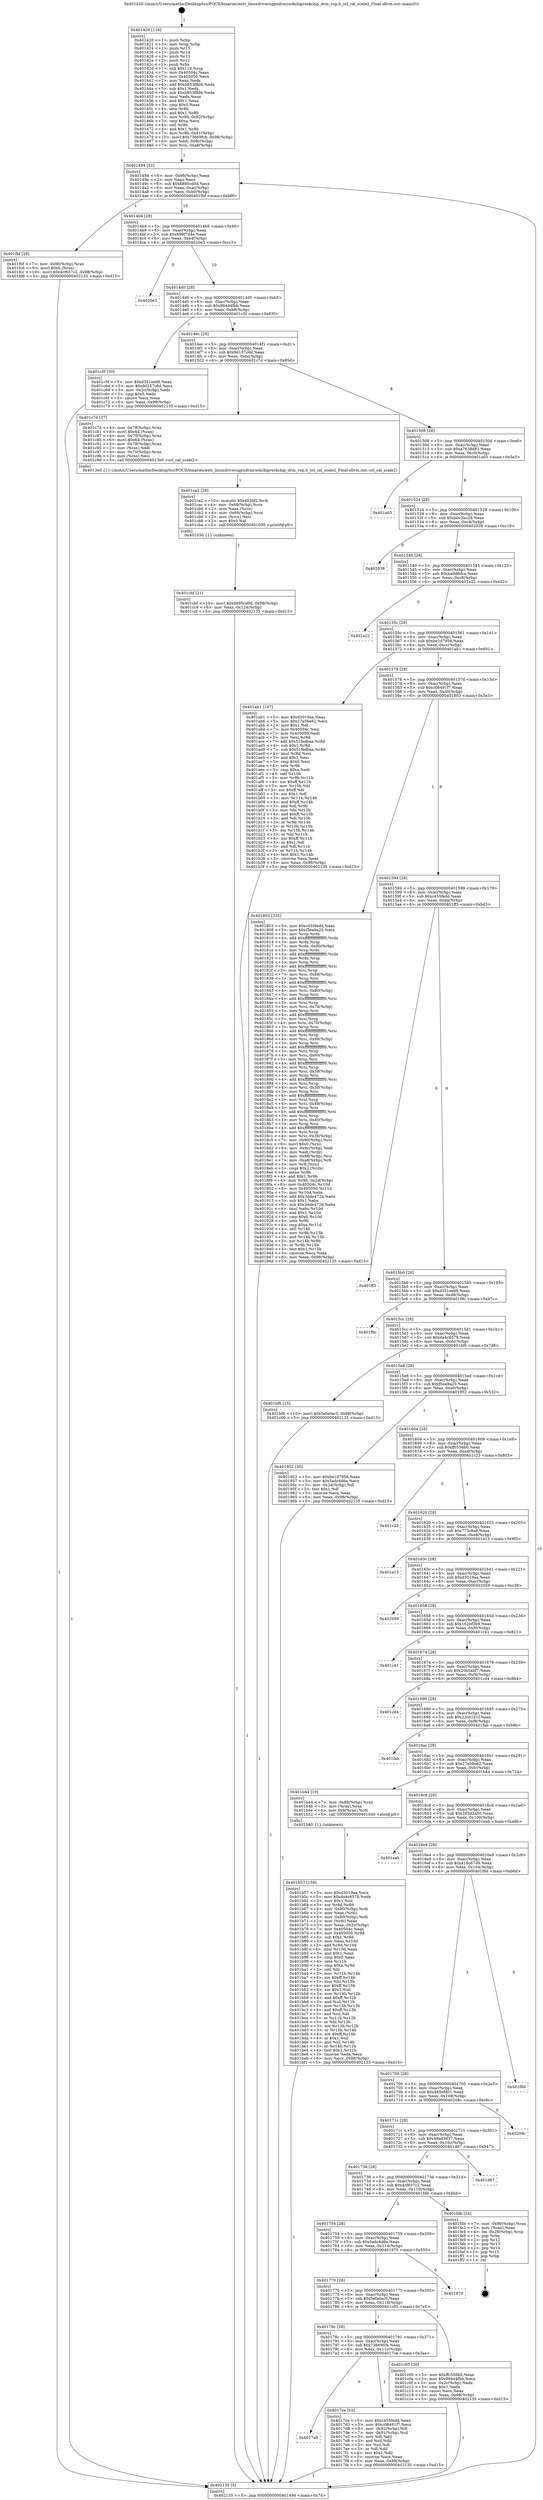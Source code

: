 digraph "0x401420" {
  label = "0x401420 (/mnt/c/Users/mathe/Desktop/tcc/POCII/binaries/extr_linuxdriversgpudrmrockchiprockchip_drm_vop.h_scl_cal_scale2_Final-ollvm.out::main(0))"
  labelloc = "t"
  node[shape=record]

  Entry [label="",width=0.3,height=0.3,shape=circle,fillcolor=black,style=filled]
  "0x401494" [label="{
     0x401494 [32]\l
     | [instrs]\l
     &nbsp;&nbsp;0x401494 \<+6\>: mov -0x98(%rbp),%eax\l
     &nbsp;&nbsp;0x40149a \<+2\>: mov %eax,%ecx\l
     &nbsp;&nbsp;0x40149c \<+6\>: sub $0x8895cd0d,%ecx\l
     &nbsp;&nbsp;0x4014a2 \<+6\>: mov %eax,-0xac(%rbp)\l
     &nbsp;&nbsp;0x4014a8 \<+6\>: mov %ecx,-0xb0(%rbp)\l
     &nbsp;&nbsp;0x4014ae \<+6\>: je 0000000000401fbf \<main+0xb9f\>\l
  }"]
  "0x401fbf" [label="{
     0x401fbf [28]\l
     | [instrs]\l
     &nbsp;&nbsp;0x401fbf \<+7\>: mov -0x90(%rbp),%rax\l
     &nbsp;&nbsp;0x401fc6 \<+6\>: movl $0x0,(%rax)\l
     &nbsp;&nbsp;0x401fcc \<+10\>: movl $0x4cf657c2,-0x98(%rbp)\l
     &nbsp;&nbsp;0x401fd6 \<+5\>: jmp 0000000000402135 \<main+0xd15\>\l
  }"]
  "0x4014b4" [label="{
     0x4014b4 [28]\l
     | [instrs]\l
     &nbsp;&nbsp;0x4014b4 \<+5\>: jmp 00000000004014b9 \<main+0x99\>\l
     &nbsp;&nbsp;0x4014b9 \<+6\>: mov -0xac(%rbp),%eax\l
     &nbsp;&nbsp;0x4014bf \<+5\>: sub $0x899f7d4e,%eax\l
     &nbsp;&nbsp;0x4014c4 \<+6\>: mov %eax,-0xb4(%rbp)\l
     &nbsp;&nbsp;0x4014ca \<+6\>: je 00000000004020e3 \<main+0xcc3\>\l
  }"]
  Exit [label="",width=0.3,height=0.3,shape=circle,fillcolor=black,style=filled,peripheries=2]
  "0x4020e3" [label="{
     0x4020e3\l
  }", style=dashed]
  "0x4014d0" [label="{
     0x4014d0 [28]\l
     | [instrs]\l
     &nbsp;&nbsp;0x4014d0 \<+5\>: jmp 00000000004014d5 \<main+0xb5\>\l
     &nbsp;&nbsp;0x4014d5 \<+6\>: mov -0xac(%rbp),%eax\l
     &nbsp;&nbsp;0x4014db \<+5\>: sub $0x994d4fbb,%eax\l
     &nbsp;&nbsp;0x4014e0 \<+6\>: mov %eax,-0xb8(%rbp)\l
     &nbsp;&nbsp;0x4014e6 \<+6\>: je 0000000000401c5f \<main+0x83f\>\l
  }"]
  "0x401cbf" [label="{
     0x401cbf [21]\l
     | [instrs]\l
     &nbsp;&nbsp;0x401cbf \<+10\>: movl $0x8895cd0d,-0x98(%rbp)\l
     &nbsp;&nbsp;0x401cc9 \<+6\>: mov %eax,-0x124(%rbp)\l
     &nbsp;&nbsp;0x401ccf \<+5\>: jmp 0000000000402135 \<main+0xd15\>\l
  }"]
  "0x401c5f" [label="{
     0x401c5f [30]\l
     | [instrs]\l
     &nbsp;&nbsp;0x401c5f \<+5\>: mov $0xd351eed6,%eax\l
     &nbsp;&nbsp;0x401c64 \<+5\>: mov $0x9d157c6d,%ecx\l
     &nbsp;&nbsp;0x401c69 \<+3\>: mov -0x2c(%rbp),%edx\l
     &nbsp;&nbsp;0x401c6c \<+3\>: cmp $0x0,%edx\l
     &nbsp;&nbsp;0x401c6f \<+3\>: cmove %ecx,%eax\l
     &nbsp;&nbsp;0x401c72 \<+6\>: mov %eax,-0x98(%rbp)\l
     &nbsp;&nbsp;0x401c78 \<+5\>: jmp 0000000000402135 \<main+0xd15\>\l
  }"]
  "0x4014ec" [label="{
     0x4014ec [28]\l
     | [instrs]\l
     &nbsp;&nbsp;0x4014ec \<+5\>: jmp 00000000004014f1 \<main+0xd1\>\l
     &nbsp;&nbsp;0x4014f1 \<+6\>: mov -0xac(%rbp),%eax\l
     &nbsp;&nbsp;0x4014f7 \<+5\>: sub $0x9d157c6d,%eax\l
     &nbsp;&nbsp;0x4014fc \<+6\>: mov %eax,-0xbc(%rbp)\l
     &nbsp;&nbsp;0x401502 \<+6\>: je 0000000000401c7d \<main+0x85d\>\l
  }"]
  "0x401ca2" [label="{
     0x401ca2 [29]\l
     | [instrs]\l
     &nbsp;&nbsp;0x401ca2 \<+10\>: movabs $0x4030f2,%rdi\l
     &nbsp;&nbsp;0x401cac \<+4\>: mov -0x68(%rbp),%rcx\l
     &nbsp;&nbsp;0x401cb0 \<+2\>: mov %eax,(%rcx)\l
     &nbsp;&nbsp;0x401cb2 \<+4\>: mov -0x68(%rbp),%rcx\l
     &nbsp;&nbsp;0x401cb6 \<+2\>: mov (%rcx),%esi\l
     &nbsp;&nbsp;0x401cb8 \<+2\>: mov $0x0,%al\l
     &nbsp;&nbsp;0x401cba \<+5\>: call 0000000000401030 \<printf@plt\>\l
     | [calls]\l
     &nbsp;&nbsp;0x401030 \{1\} (unknown)\l
  }"]
  "0x401c7d" [label="{
     0x401c7d [37]\l
     | [instrs]\l
     &nbsp;&nbsp;0x401c7d \<+4\>: mov -0x78(%rbp),%rax\l
     &nbsp;&nbsp;0x401c81 \<+6\>: movl $0x64,(%rax)\l
     &nbsp;&nbsp;0x401c87 \<+4\>: mov -0x70(%rbp),%rax\l
     &nbsp;&nbsp;0x401c8b \<+6\>: movl $0x64,(%rax)\l
     &nbsp;&nbsp;0x401c91 \<+4\>: mov -0x78(%rbp),%rax\l
     &nbsp;&nbsp;0x401c95 \<+2\>: mov (%rax),%edi\l
     &nbsp;&nbsp;0x401c97 \<+4\>: mov -0x70(%rbp),%rax\l
     &nbsp;&nbsp;0x401c9b \<+2\>: mov (%rax),%esi\l
     &nbsp;&nbsp;0x401c9d \<+5\>: call 00000000004013e0 \<scl_cal_scale2\>\l
     | [calls]\l
     &nbsp;&nbsp;0x4013e0 \{1\} (/mnt/c/Users/mathe/Desktop/tcc/POCII/binaries/extr_linuxdriversgpudrmrockchiprockchip_drm_vop.h_scl_cal_scale2_Final-ollvm.out::scl_cal_scale2)\l
  }"]
  "0x401508" [label="{
     0x401508 [28]\l
     | [instrs]\l
     &nbsp;&nbsp;0x401508 \<+5\>: jmp 000000000040150d \<main+0xed\>\l
     &nbsp;&nbsp;0x40150d \<+6\>: mov -0xac(%rbp),%eax\l
     &nbsp;&nbsp;0x401513 \<+5\>: sub $0xa7638d81,%eax\l
     &nbsp;&nbsp;0x401518 \<+6\>: mov %eax,-0xc0(%rbp)\l
     &nbsp;&nbsp;0x40151e \<+6\>: je 0000000000401a03 \<main+0x5e3\>\l
  }"]
  "0x401b57" [label="{
     0x401b57 [159]\l
     | [instrs]\l
     &nbsp;&nbsp;0x401b57 \<+5\>: mov $0xd3019aa,%ecx\l
     &nbsp;&nbsp;0x401b5c \<+5\>: mov $0xda4c6578,%edx\l
     &nbsp;&nbsp;0x401b61 \<+3\>: mov $0x1,%sil\l
     &nbsp;&nbsp;0x401b64 \<+3\>: xor %r8d,%r8d\l
     &nbsp;&nbsp;0x401b67 \<+4\>: mov -0x80(%rbp),%rdi\l
     &nbsp;&nbsp;0x401b6b \<+2\>: mov %eax,(%rdi)\l
     &nbsp;&nbsp;0x401b6d \<+4\>: mov -0x80(%rbp),%rdi\l
     &nbsp;&nbsp;0x401b71 \<+2\>: mov (%rdi),%eax\l
     &nbsp;&nbsp;0x401b73 \<+3\>: mov %eax,-0x2c(%rbp)\l
     &nbsp;&nbsp;0x401b76 \<+7\>: mov 0x40504c,%eax\l
     &nbsp;&nbsp;0x401b7d \<+8\>: mov 0x405050,%r9d\l
     &nbsp;&nbsp;0x401b85 \<+4\>: sub $0x1,%r8d\l
     &nbsp;&nbsp;0x401b89 \<+3\>: mov %eax,%r10d\l
     &nbsp;&nbsp;0x401b8c \<+3\>: add %r8d,%r10d\l
     &nbsp;&nbsp;0x401b8f \<+4\>: imul %r10d,%eax\l
     &nbsp;&nbsp;0x401b93 \<+3\>: and $0x1,%eax\l
     &nbsp;&nbsp;0x401b96 \<+3\>: cmp $0x0,%eax\l
     &nbsp;&nbsp;0x401b99 \<+4\>: sete %r11b\l
     &nbsp;&nbsp;0x401b9d \<+4\>: cmp $0xa,%r9d\l
     &nbsp;&nbsp;0x401ba1 \<+3\>: setl %bl\l
     &nbsp;&nbsp;0x401ba4 \<+3\>: mov %r11b,%r14b\l
     &nbsp;&nbsp;0x401ba7 \<+4\>: xor $0xff,%r14b\l
     &nbsp;&nbsp;0x401bab \<+3\>: mov %bl,%r15b\l
     &nbsp;&nbsp;0x401bae \<+4\>: xor $0xff,%r15b\l
     &nbsp;&nbsp;0x401bb2 \<+4\>: xor $0x1,%sil\l
     &nbsp;&nbsp;0x401bb6 \<+3\>: mov %r14b,%r12b\l
     &nbsp;&nbsp;0x401bb9 \<+4\>: and $0xff,%r12b\l
     &nbsp;&nbsp;0x401bbd \<+3\>: and %sil,%r11b\l
     &nbsp;&nbsp;0x401bc0 \<+3\>: mov %r15b,%r13b\l
     &nbsp;&nbsp;0x401bc3 \<+4\>: and $0xff,%r13b\l
     &nbsp;&nbsp;0x401bc7 \<+3\>: and %sil,%bl\l
     &nbsp;&nbsp;0x401bca \<+3\>: or %r11b,%r12b\l
     &nbsp;&nbsp;0x401bcd \<+3\>: or %bl,%r13b\l
     &nbsp;&nbsp;0x401bd0 \<+3\>: xor %r13b,%r12b\l
     &nbsp;&nbsp;0x401bd3 \<+3\>: or %r15b,%r14b\l
     &nbsp;&nbsp;0x401bd6 \<+4\>: xor $0xff,%r14b\l
     &nbsp;&nbsp;0x401bda \<+4\>: or $0x1,%sil\l
     &nbsp;&nbsp;0x401bde \<+3\>: and %sil,%r14b\l
     &nbsp;&nbsp;0x401be1 \<+3\>: or %r14b,%r12b\l
     &nbsp;&nbsp;0x401be4 \<+4\>: test $0x1,%r12b\l
     &nbsp;&nbsp;0x401be8 \<+3\>: cmovne %edx,%ecx\l
     &nbsp;&nbsp;0x401beb \<+6\>: mov %ecx,-0x98(%rbp)\l
     &nbsp;&nbsp;0x401bf1 \<+5\>: jmp 0000000000402135 \<main+0xd15\>\l
  }"]
  "0x401a03" [label="{
     0x401a03\l
  }", style=dashed]
  "0x401524" [label="{
     0x401524 [28]\l
     | [instrs]\l
     &nbsp;&nbsp;0x401524 \<+5\>: jmp 0000000000401529 \<main+0x109\>\l
     &nbsp;&nbsp;0x401529 \<+6\>: mov -0xac(%rbp),%eax\l
     &nbsp;&nbsp;0x40152f \<+5\>: sub $0xb0c2bc28,%eax\l
     &nbsp;&nbsp;0x401534 \<+6\>: mov %eax,-0xc4(%rbp)\l
     &nbsp;&nbsp;0x40153a \<+6\>: je 0000000000402038 \<main+0xc18\>\l
  }"]
  "0x401420" [label="{
     0x401420 [116]\l
     | [instrs]\l
     &nbsp;&nbsp;0x401420 \<+1\>: push %rbp\l
     &nbsp;&nbsp;0x401421 \<+3\>: mov %rsp,%rbp\l
     &nbsp;&nbsp;0x401424 \<+2\>: push %r15\l
     &nbsp;&nbsp;0x401426 \<+2\>: push %r14\l
     &nbsp;&nbsp;0x401428 \<+2\>: push %r13\l
     &nbsp;&nbsp;0x40142a \<+2\>: push %r12\l
     &nbsp;&nbsp;0x40142c \<+1\>: push %rbx\l
     &nbsp;&nbsp;0x40142d \<+7\>: sub $0x118,%rsp\l
     &nbsp;&nbsp;0x401434 \<+7\>: mov 0x40504c,%eax\l
     &nbsp;&nbsp;0x40143b \<+7\>: mov 0x405050,%ecx\l
     &nbsp;&nbsp;0x401442 \<+2\>: mov %eax,%edx\l
     &nbsp;&nbsp;0x401444 \<+6\>: add $0xb853f8d6,%edx\l
     &nbsp;&nbsp;0x40144a \<+3\>: sub $0x1,%edx\l
     &nbsp;&nbsp;0x40144d \<+6\>: sub $0xb853f8d6,%edx\l
     &nbsp;&nbsp;0x401453 \<+3\>: imul %edx,%eax\l
     &nbsp;&nbsp;0x401456 \<+3\>: and $0x1,%eax\l
     &nbsp;&nbsp;0x401459 \<+3\>: cmp $0x0,%eax\l
     &nbsp;&nbsp;0x40145c \<+4\>: sete %r8b\l
     &nbsp;&nbsp;0x401460 \<+4\>: and $0x1,%r8b\l
     &nbsp;&nbsp;0x401464 \<+7\>: mov %r8b,-0x92(%rbp)\l
     &nbsp;&nbsp;0x40146b \<+3\>: cmp $0xa,%ecx\l
     &nbsp;&nbsp;0x40146e \<+4\>: setl %r8b\l
     &nbsp;&nbsp;0x401472 \<+4\>: and $0x1,%r8b\l
     &nbsp;&nbsp;0x401476 \<+7\>: mov %r8b,-0x91(%rbp)\l
     &nbsp;&nbsp;0x40147d \<+10\>: movl $0x73669fcb,-0x98(%rbp)\l
     &nbsp;&nbsp;0x401487 \<+6\>: mov %edi,-0x9c(%rbp)\l
     &nbsp;&nbsp;0x40148d \<+7\>: mov %rsi,-0xa8(%rbp)\l
  }"]
  "0x402038" [label="{
     0x402038\l
  }", style=dashed]
  "0x401540" [label="{
     0x401540 [28]\l
     | [instrs]\l
     &nbsp;&nbsp;0x401540 \<+5\>: jmp 0000000000401545 \<main+0x125\>\l
     &nbsp;&nbsp;0x401545 \<+6\>: mov -0xac(%rbp),%eax\l
     &nbsp;&nbsp;0x40154b \<+5\>: sub $0xba0d6dca,%eax\l
     &nbsp;&nbsp;0x401550 \<+6\>: mov %eax,-0xc8(%rbp)\l
     &nbsp;&nbsp;0x401556 \<+6\>: je 0000000000401e22 \<main+0xa02\>\l
  }"]
  "0x402135" [label="{
     0x402135 [5]\l
     | [instrs]\l
     &nbsp;&nbsp;0x402135 \<+5\>: jmp 0000000000401494 \<main+0x74\>\l
  }"]
  "0x401e22" [label="{
     0x401e22\l
  }", style=dashed]
  "0x40155c" [label="{
     0x40155c [28]\l
     | [instrs]\l
     &nbsp;&nbsp;0x40155c \<+5\>: jmp 0000000000401561 \<main+0x141\>\l
     &nbsp;&nbsp;0x401561 \<+6\>: mov -0xac(%rbp),%eax\l
     &nbsp;&nbsp;0x401567 \<+5\>: sub $0xbe1d7956,%eax\l
     &nbsp;&nbsp;0x40156c \<+6\>: mov %eax,-0xcc(%rbp)\l
     &nbsp;&nbsp;0x401572 \<+6\>: je 0000000000401ab1 \<main+0x691\>\l
  }"]
  "0x4017a8" [label="{
     0x4017a8\l
  }", style=dashed]
  "0x401ab1" [label="{
     0x401ab1 [147]\l
     | [instrs]\l
     &nbsp;&nbsp;0x401ab1 \<+5\>: mov $0xd3019aa,%eax\l
     &nbsp;&nbsp;0x401ab6 \<+5\>: mov $0x27e56e62,%ecx\l
     &nbsp;&nbsp;0x401abb \<+2\>: mov $0x1,%dl\l
     &nbsp;&nbsp;0x401abd \<+7\>: mov 0x40504c,%esi\l
     &nbsp;&nbsp;0x401ac4 \<+7\>: mov 0x405050,%edi\l
     &nbsp;&nbsp;0x401acb \<+3\>: mov %esi,%r8d\l
     &nbsp;&nbsp;0x401ace \<+7\>: add $0x51fedbaa,%r8d\l
     &nbsp;&nbsp;0x401ad5 \<+4\>: sub $0x1,%r8d\l
     &nbsp;&nbsp;0x401ad9 \<+7\>: sub $0x51fedbaa,%r8d\l
     &nbsp;&nbsp;0x401ae0 \<+4\>: imul %r8d,%esi\l
     &nbsp;&nbsp;0x401ae4 \<+3\>: and $0x1,%esi\l
     &nbsp;&nbsp;0x401ae7 \<+3\>: cmp $0x0,%esi\l
     &nbsp;&nbsp;0x401aea \<+4\>: sete %r9b\l
     &nbsp;&nbsp;0x401aee \<+3\>: cmp $0xa,%edi\l
     &nbsp;&nbsp;0x401af1 \<+4\>: setl %r10b\l
     &nbsp;&nbsp;0x401af5 \<+3\>: mov %r9b,%r11b\l
     &nbsp;&nbsp;0x401af8 \<+4\>: xor $0xff,%r11b\l
     &nbsp;&nbsp;0x401afc \<+3\>: mov %r10b,%bl\l
     &nbsp;&nbsp;0x401aff \<+3\>: xor $0xff,%bl\l
     &nbsp;&nbsp;0x401b02 \<+3\>: xor $0x1,%dl\l
     &nbsp;&nbsp;0x401b05 \<+3\>: mov %r11b,%r14b\l
     &nbsp;&nbsp;0x401b08 \<+4\>: and $0xff,%r14b\l
     &nbsp;&nbsp;0x401b0c \<+3\>: and %dl,%r9b\l
     &nbsp;&nbsp;0x401b0f \<+3\>: mov %bl,%r15b\l
     &nbsp;&nbsp;0x401b12 \<+4\>: and $0xff,%r15b\l
     &nbsp;&nbsp;0x401b16 \<+3\>: and %dl,%r10b\l
     &nbsp;&nbsp;0x401b19 \<+3\>: or %r9b,%r14b\l
     &nbsp;&nbsp;0x401b1c \<+3\>: or %r10b,%r15b\l
     &nbsp;&nbsp;0x401b1f \<+3\>: xor %r15b,%r14b\l
     &nbsp;&nbsp;0x401b22 \<+3\>: or %bl,%r11b\l
     &nbsp;&nbsp;0x401b25 \<+4\>: xor $0xff,%r11b\l
     &nbsp;&nbsp;0x401b29 \<+3\>: or $0x1,%dl\l
     &nbsp;&nbsp;0x401b2c \<+3\>: and %dl,%r11b\l
     &nbsp;&nbsp;0x401b2f \<+3\>: or %r11b,%r14b\l
     &nbsp;&nbsp;0x401b32 \<+4\>: test $0x1,%r14b\l
     &nbsp;&nbsp;0x401b36 \<+3\>: cmovne %ecx,%eax\l
     &nbsp;&nbsp;0x401b39 \<+6\>: mov %eax,-0x98(%rbp)\l
     &nbsp;&nbsp;0x401b3f \<+5\>: jmp 0000000000402135 \<main+0xd15\>\l
  }"]
  "0x401578" [label="{
     0x401578 [28]\l
     | [instrs]\l
     &nbsp;&nbsp;0x401578 \<+5\>: jmp 000000000040157d \<main+0x15d\>\l
     &nbsp;&nbsp;0x40157d \<+6\>: mov -0xac(%rbp),%eax\l
     &nbsp;&nbsp;0x401583 \<+5\>: sub $0xc08491f7,%eax\l
     &nbsp;&nbsp;0x401588 \<+6\>: mov %eax,-0xd0(%rbp)\l
     &nbsp;&nbsp;0x40158e \<+6\>: je 0000000000401803 \<main+0x3e3\>\l
  }"]
  "0x4017ce" [label="{
     0x4017ce [53]\l
     | [instrs]\l
     &nbsp;&nbsp;0x4017ce \<+5\>: mov $0xc455fedd,%eax\l
     &nbsp;&nbsp;0x4017d3 \<+5\>: mov $0xc08491f7,%ecx\l
     &nbsp;&nbsp;0x4017d8 \<+6\>: mov -0x92(%rbp),%dl\l
     &nbsp;&nbsp;0x4017de \<+7\>: mov -0x91(%rbp),%sil\l
     &nbsp;&nbsp;0x4017e5 \<+3\>: mov %dl,%dil\l
     &nbsp;&nbsp;0x4017e8 \<+3\>: and %sil,%dil\l
     &nbsp;&nbsp;0x4017eb \<+3\>: xor %sil,%dl\l
     &nbsp;&nbsp;0x4017ee \<+3\>: or %dl,%dil\l
     &nbsp;&nbsp;0x4017f1 \<+4\>: test $0x1,%dil\l
     &nbsp;&nbsp;0x4017f5 \<+3\>: cmovne %ecx,%eax\l
     &nbsp;&nbsp;0x4017f8 \<+6\>: mov %eax,-0x98(%rbp)\l
     &nbsp;&nbsp;0x4017fe \<+5\>: jmp 0000000000402135 \<main+0xd15\>\l
  }"]
  "0x401803" [label="{
     0x401803 [335]\l
     | [instrs]\l
     &nbsp;&nbsp;0x401803 \<+5\>: mov $0xc455fedd,%eax\l
     &nbsp;&nbsp;0x401808 \<+5\>: mov $0xf5ea9a25,%ecx\l
     &nbsp;&nbsp;0x40180d \<+3\>: mov %rsp,%rdx\l
     &nbsp;&nbsp;0x401810 \<+4\>: add $0xfffffffffffffff0,%rdx\l
     &nbsp;&nbsp;0x401814 \<+3\>: mov %rdx,%rsp\l
     &nbsp;&nbsp;0x401817 \<+7\>: mov %rdx,-0x90(%rbp)\l
     &nbsp;&nbsp;0x40181e \<+3\>: mov %rsp,%rdx\l
     &nbsp;&nbsp;0x401821 \<+4\>: add $0xfffffffffffffff0,%rdx\l
     &nbsp;&nbsp;0x401825 \<+3\>: mov %rdx,%rsp\l
     &nbsp;&nbsp;0x401828 \<+3\>: mov %rsp,%rsi\l
     &nbsp;&nbsp;0x40182b \<+4\>: add $0xfffffffffffffff0,%rsi\l
     &nbsp;&nbsp;0x40182f \<+3\>: mov %rsi,%rsp\l
     &nbsp;&nbsp;0x401832 \<+7\>: mov %rsi,-0x88(%rbp)\l
     &nbsp;&nbsp;0x401839 \<+3\>: mov %rsp,%rsi\l
     &nbsp;&nbsp;0x40183c \<+4\>: add $0xfffffffffffffff0,%rsi\l
     &nbsp;&nbsp;0x401840 \<+3\>: mov %rsi,%rsp\l
     &nbsp;&nbsp;0x401843 \<+4\>: mov %rsi,-0x80(%rbp)\l
     &nbsp;&nbsp;0x401847 \<+3\>: mov %rsp,%rsi\l
     &nbsp;&nbsp;0x40184a \<+4\>: add $0xfffffffffffffff0,%rsi\l
     &nbsp;&nbsp;0x40184e \<+3\>: mov %rsi,%rsp\l
     &nbsp;&nbsp;0x401851 \<+4\>: mov %rsi,-0x78(%rbp)\l
     &nbsp;&nbsp;0x401855 \<+3\>: mov %rsp,%rsi\l
     &nbsp;&nbsp;0x401858 \<+4\>: add $0xfffffffffffffff0,%rsi\l
     &nbsp;&nbsp;0x40185c \<+3\>: mov %rsi,%rsp\l
     &nbsp;&nbsp;0x40185f \<+4\>: mov %rsi,-0x70(%rbp)\l
     &nbsp;&nbsp;0x401863 \<+3\>: mov %rsp,%rsi\l
     &nbsp;&nbsp;0x401866 \<+4\>: add $0xfffffffffffffff0,%rsi\l
     &nbsp;&nbsp;0x40186a \<+3\>: mov %rsi,%rsp\l
     &nbsp;&nbsp;0x40186d \<+4\>: mov %rsi,-0x68(%rbp)\l
     &nbsp;&nbsp;0x401871 \<+3\>: mov %rsp,%rsi\l
     &nbsp;&nbsp;0x401874 \<+4\>: add $0xfffffffffffffff0,%rsi\l
     &nbsp;&nbsp;0x401878 \<+3\>: mov %rsi,%rsp\l
     &nbsp;&nbsp;0x40187b \<+4\>: mov %rsi,-0x60(%rbp)\l
     &nbsp;&nbsp;0x40187f \<+3\>: mov %rsp,%rsi\l
     &nbsp;&nbsp;0x401882 \<+4\>: add $0xfffffffffffffff0,%rsi\l
     &nbsp;&nbsp;0x401886 \<+3\>: mov %rsi,%rsp\l
     &nbsp;&nbsp;0x401889 \<+4\>: mov %rsi,-0x58(%rbp)\l
     &nbsp;&nbsp;0x40188d \<+3\>: mov %rsp,%rsi\l
     &nbsp;&nbsp;0x401890 \<+4\>: add $0xfffffffffffffff0,%rsi\l
     &nbsp;&nbsp;0x401894 \<+3\>: mov %rsi,%rsp\l
     &nbsp;&nbsp;0x401897 \<+4\>: mov %rsi,-0x50(%rbp)\l
     &nbsp;&nbsp;0x40189b \<+3\>: mov %rsp,%rsi\l
     &nbsp;&nbsp;0x40189e \<+4\>: add $0xfffffffffffffff0,%rsi\l
     &nbsp;&nbsp;0x4018a2 \<+3\>: mov %rsi,%rsp\l
     &nbsp;&nbsp;0x4018a5 \<+4\>: mov %rsi,-0x48(%rbp)\l
     &nbsp;&nbsp;0x4018a9 \<+3\>: mov %rsp,%rsi\l
     &nbsp;&nbsp;0x4018ac \<+4\>: add $0xfffffffffffffff0,%rsi\l
     &nbsp;&nbsp;0x4018b0 \<+3\>: mov %rsi,%rsp\l
     &nbsp;&nbsp;0x4018b3 \<+4\>: mov %rsi,-0x40(%rbp)\l
     &nbsp;&nbsp;0x4018b7 \<+3\>: mov %rsp,%rsi\l
     &nbsp;&nbsp;0x4018ba \<+4\>: add $0xfffffffffffffff0,%rsi\l
     &nbsp;&nbsp;0x4018be \<+3\>: mov %rsi,%rsp\l
     &nbsp;&nbsp;0x4018c1 \<+4\>: mov %rsi,-0x38(%rbp)\l
     &nbsp;&nbsp;0x4018c5 \<+7\>: mov -0x90(%rbp),%rsi\l
     &nbsp;&nbsp;0x4018cc \<+6\>: movl $0x0,(%rsi)\l
     &nbsp;&nbsp;0x4018d2 \<+6\>: mov -0x9c(%rbp),%edi\l
     &nbsp;&nbsp;0x4018d8 \<+2\>: mov %edi,(%rdx)\l
     &nbsp;&nbsp;0x4018da \<+7\>: mov -0x88(%rbp),%rsi\l
     &nbsp;&nbsp;0x4018e1 \<+7\>: mov -0xa8(%rbp),%r8\l
     &nbsp;&nbsp;0x4018e8 \<+3\>: mov %r8,(%rsi)\l
     &nbsp;&nbsp;0x4018eb \<+3\>: cmpl $0x2,(%rdx)\l
     &nbsp;&nbsp;0x4018ee \<+4\>: setne %r9b\l
     &nbsp;&nbsp;0x4018f2 \<+4\>: and $0x1,%r9b\l
     &nbsp;&nbsp;0x4018f6 \<+4\>: mov %r9b,-0x2d(%rbp)\l
     &nbsp;&nbsp;0x4018fa \<+8\>: mov 0x40504c,%r10d\l
     &nbsp;&nbsp;0x401902 \<+8\>: mov 0x405050,%r11d\l
     &nbsp;&nbsp;0x40190a \<+3\>: mov %r10d,%ebx\l
     &nbsp;&nbsp;0x40190d \<+6\>: add $0x3dde472d,%ebx\l
     &nbsp;&nbsp;0x401913 \<+3\>: sub $0x1,%ebx\l
     &nbsp;&nbsp;0x401916 \<+6\>: sub $0x3dde472d,%ebx\l
     &nbsp;&nbsp;0x40191c \<+4\>: imul %ebx,%r10d\l
     &nbsp;&nbsp;0x401920 \<+4\>: and $0x1,%r10d\l
     &nbsp;&nbsp;0x401924 \<+4\>: cmp $0x0,%r10d\l
     &nbsp;&nbsp;0x401928 \<+4\>: sete %r9b\l
     &nbsp;&nbsp;0x40192c \<+4\>: cmp $0xa,%r11d\l
     &nbsp;&nbsp;0x401930 \<+4\>: setl %r14b\l
     &nbsp;&nbsp;0x401934 \<+3\>: mov %r9b,%r15b\l
     &nbsp;&nbsp;0x401937 \<+3\>: and %r14b,%r15b\l
     &nbsp;&nbsp;0x40193a \<+3\>: xor %r14b,%r9b\l
     &nbsp;&nbsp;0x40193d \<+3\>: or %r9b,%r15b\l
     &nbsp;&nbsp;0x401940 \<+4\>: test $0x1,%r15b\l
     &nbsp;&nbsp;0x401944 \<+3\>: cmovne %ecx,%eax\l
     &nbsp;&nbsp;0x401947 \<+6\>: mov %eax,-0x98(%rbp)\l
     &nbsp;&nbsp;0x40194d \<+5\>: jmp 0000000000402135 \<main+0xd15\>\l
  }"]
  "0x401594" [label="{
     0x401594 [28]\l
     | [instrs]\l
     &nbsp;&nbsp;0x401594 \<+5\>: jmp 0000000000401599 \<main+0x179\>\l
     &nbsp;&nbsp;0x401599 \<+6\>: mov -0xac(%rbp),%eax\l
     &nbsp;&nbsp;0x40159f \<+5\>: sub $0xc455fedd,%eax\l
     &nbsp;&nbsp;0x4015a4 \<+6\>: mov %eax,-0xd4(%rbp)\l
     &nbsp;&nbsp;0x4015aa \<+6\>: je 0000000000401ff3 \<main+0xbd3\>\l
  }"]
  "0x40178c" [label="{
     0x40178c [28]\l
     | [instrs]\l
     &nbsp;&nbsp;0x40178c \<+5\>: jmp 0000000000401791 \<main+0x371\>\l
     &nbsp;&nbsp;0x401791 \<+6\>: mov -0xac(%rbp),%eax\l
     &nbsp;&nbsp;0x401797 \<+5\>: sub $0x73669fcb,%eax\l
     &nbsp;&nbsp;0x40179c \<+6\>: mov %eax,-0x11c(%rbp)\l
     &nbsp;&nbsp;0x4017a2 \<+6\>: je 00000000004017ce \<main+0x3ae\>\l
  }"]
  "0x401ff3" [label="{
     0x401ff3\l
  }", style=dashed]
  "0x4015b0" [label="{
     0x4015b0 [28]\l
     | [instrs]\l
     &nbsp;&nbsp;0x4015b0 \<+5\>: jmp 00000000004015b5 \<main+0x195\>\l
     &nbsp;&nbsp;0x4015b5 \<+6\>: mov -0xac(%rbp),%eax\l
     &nbsp;&nbsp;0x4015bb \<+5\>: sub $0xd351eed6,%eax\l
     &nbsp;&nbsp;0x4015c0 \<+6\>: mov %eax,-0xd8(%rbp)\l
     &nbsp;&nbsp;0x4015c6 \<+6\>: je 0000000000401f9c \<main+0xb7c\>\l
  }"]
  "0x401c05" [label="{
     0x401c05 [30]\l
     | [instrs]\l
     &nbsp;&nbsp;0x401c05 \<+5\>: mov $0xffc556b0,%eax\l
     &nbsp;&nbsp;0x401c0a \<+5\>: mov $0x994d4fbb,%ecx\l
     &nbsp;&nbsp;0x401c0f \<+3\>: mov -0x2c(%rbp),%edx\l
     &nbsp;&nbsp;0x401c12 \<+3\>: cmp $0x1,%edx\l
     &nbsp;&nbsp;0x401c15 \<+3\>: cmovl %ecx,%eax\l
     &nbsp;&nbsp;0x401c18 \<+6\>: mov %eax,-0x98(%rbp)\l
     &nbsp;&nbsp;0x401c1e \<+5\>: jmp 0000000000402135 \<main+0xd15\>\l
  }"]
  "0x401f9c" [label="{
     0x401f9c\l
  }", style=dashed]
  "0x4015cc" [label="{
     0x4015cc [28]\l
     | [instrs]\l
     &nbsp;&nbsp;0x4015cc \<+5\>: jmp 00000000004015d1 \<main+0x1b1\>\l
     &nbsp;&nbsp;0x4015d1 \<+6\>: mov -0xac(%rbp),%eax\l
     &nbsp;&nbsp;0x4015d7 \<+5\>: sub $0xda4c6578,%eax\l
     &nbsp;&nbsp;0x4015dc \<+6\>: mov %eax,-0xdc(%rbp)\l
     &nbsp;&nbsp;0x4015e2 \<+6\>: je 0000000000401bf6 \<main+0x7d6\>\l
  }"]
  "0x401770" [label="{
     0x401770 [28]\l
     | [instrs]\l
     &nbsp;&nbsp;0x401770 \<+5\>: jmp 0000000000401775 \<main+0x355\>\l
     &nbsp;&nbsp;0x401775 \<+6\>: mov -0xac(%rbp),%eax\l
     &nbsp;&nbsp;0x40177b \<+5\>: sub $0x5efa0ac5,%eax\l
     &nbsp;&nbsp;0x401780 \<+6\>: mov %eax,-0x118(%rbp)\l
     &nbsp;&nbsp;0x401786 \<+6\>: je 0000000000401c05 \<main+0x7e5\>\l
  }"]
  "0x401bf6" [label="{
     0x401bf6 [15]\l
     | [instrs]\l
     &nbsp;&nbsp;0x401bf6 \<+10\>: movl $0x5efa0ac5,-0x98(%rbp)\l
     &nbsp;&nbsp;0x401c00 \<+5\>: jmp 0000000000402135 \<main+0xd15\>\l
  }"]
  "0x4015e8" [label="{
     0x4015e8 [28]\l
     | [instrs]\l
     &nbsp;&nbsp;0x4015e8 \<+5\>: jmp 00000000004015ed \<main+0x1cd\>\l
     &nbsp;&nbsp;0x4015ed \<+6\>: mov -0xac(%rbp),%eax\l
     &nbsp;&nbsp;0x4015f3 \<+5\>: sub $0xf5ea9a25,%eax\l
     &nbsp;&nbsp;0x4015f8 \<+6\>: mov %eax,-0xe0(%rbp)\l
     &nbsp;&nbsp;0x4015fe \<+6\>: je 0000000000401952 \<main+0x532\>\l
  }"]
  "0x401970" [label="{
     0x401970\l
  }", style=dashed]
  "0x401952" [label="{
     0x401952 [30]\l
     | [instrs]\l
     &nbsp;&nbsp;0x401952 \<+5\>: mov $0xbe1d7956,%eax\l
     &nbsp;&nbsp;0x401957 \<+5\>: mov $0x5adc4d6a,%ecx\l
     &nbsp;&nbsp;0x40195c \<+3\>: mov -0x2d(%rbp),%dl\l
     &nbsp;&nbsp;0x40195f \<+3\>: test $0x1,%dl\l
     &nbsp;&nbsp;0x401962 \<+3\>: cmovne %ecx,%eax\l
     &nbsp;&nbsp;0x401965 \<+6\>: mov %eax,-0x98(%rbp)\l
     &nbsp;&nbsp;0x40196b \<+5\>: jmp 0000000000402135 \<main+0xd15\>\l
  }"]
  "0x401604" [label="{
     0x401604 [28]\l
     | [instrs]\l
     &nbsp;&nbsp;0x401604 \<+5\>: jmp 0000000000401609 \<main+0x1e9\>\l
     &nbsp;&nbsp;0x401609 \<+6\>: mov -0xac(%rbp),%eax\l
     &nbsp;&nbsp;0x40160f \<+5\>: sub $0xffc556b0,%eax\l
     &nbsp;&nbsp;0x401614 \<+6\>: mov %eax,-0xe4(%rbp)\l
     &nbsp;&nbsp;0x40161a \<+6\>: je 0000000000401c23 \<main+0x803\>\l
  }"]
  "0x401754" [label="{
     0x401754 [28]\l
     | [instrs]\l
     &nbsp;&nbsp;0x401754 \<+5\>: jmp 0000000000401759 \<main+0x339\>\l
     &nbsp;&nbsp;0x401759 \<+6\>: mov -0xac(%rbp),%eax\l
     &nbsp;&nbsp;0x40175f \<+5\>: sub $0x5adc4d6a,%eax\l
     &nbsp;&nbsp;0x401764 \<+6\>: mov %eax,-0x114(%rbp)\l
     &nbsp;&nbsp;0x40176a \<+6\>: je 0000000000401970 \<main+0x550\>\l
  }"]
  "0x401c23" [label="{
     0x401c23\l
  }", style=dashed]
  "0x401620" [label="{
     0x401620 [28]\l
     | [instrs]\l
     &nbsp;&nbsp;0x401620 \<+5\>: jmp 0000000000401625 \<main+0x205\>\l
     &nbsp;&nbsp;0x401625 \<+6\>: mov -0xac(%rbp),%eax\l
     &nbsp;&nbsp;0x40162b \<+5\>: sub $0x773c8a6,%eax\l
     &nbsp;&nbsp;0x401630 \<+6\>: mov %eax,-0xe8(%rbp)\l
     &nbsp;&nbsp;0x401636 \<+6\>: je 0000000000401e13 \<main+0x9f3\>\l
  }"]
  "0x401fdb" [label="{
     0x401fdb [24]\l
     | [instrs]\l
     &nbsp;&nbsp;0x401fdb \<+7\>: mov -0x90(%rbp),%rax\l
     &nbsp;&nbsp;0x401fe2 \<+2\>: mov (%rax),%eax\l
     &nbsp;&nbsp;0x401fe4 \<+4\>: lea -0x28(%rbp),%rsp\l
     &nbsp;&nbsp;0x401fe8 \<+1\>: pop %rbx\l
     &nbsp;&nbsp;0x401fe9 \<+2\>: pop %r12\l
     &nbsp;&nbsp;0x401feb \<+2\>: pop %r13\l
     &nbsp;&nbsp;0x401fed \<+2\>: pop %r14\l
     &nbsp;&nbsp;0x401fef \<+2\>: pop %r15\l
     &nbsp;&nbsp;0x401ff1 \<+1\>: pop %rbp\l
     &nbsp;&nbsp;0x401ff2 \<+1\>: ret\l
  }"]
  "0x401e13" [label="{
     0x401e13\l
  }", style=dashed]
  "0x40163c" [label="{
     0x40163c [28]\l
     | [instrs]\l
     &nbsp;&nbsp;0x40163c \<+5\>: jmp 0000000000401641 \<main+0x221\>\l
     &nbsp;&nbsp;0x401641 \<+6\>: mov -0xac(%rbp),%eax\l
     &nbsp;&nbsp;0x401647 \<+5\>: sub $0xd3019aa,%eax\l
     &nbsp;&nbsp;0x40164c \<+6\>: mov %eax,-0xec(%rbp)\l
     &nbsp;&nbsp;0x401652 \<+6\>: je 0000000000402059 \<main+0xc39\>\l
  }"]
  "0x401738" [label="{
     0x401738 [28]\l
     | [instrs]\l
     &nbsp;&nbsp;0x401738 \<+5\>: jmp 000000000040173d \<main+0x31d\>\l
     &nbsp;&nbsp;0x40173d \<+6\>: mov -0xac(%rbp),%eax\l
     &nbsp;&nbsp;0x401743 \<+5\>: sub $0x4cf657c2,%eax\l
     &nbsp;&nbsp;0x401748 \<+6\>: mov %eax,-0x110(%rbp)\l
     &nbsp;&nbsp;0x40174e \<+6\>: je 0000000000401fdb \<main+0xbbb\>\l
  }"]
  "0x402059" [label="{
     0x402059\l
  }", style=dashed]
  "0x401658" [label="{
     0x401658 [28]\l
     | [instrs]\l
     &nbsp;&nbsp;0x401658 \<+5\>: jmp 000000000040165d \<main+0x23d\>\l
     &nbsp;&nbsp;0x40165d \<+6\>: mov -0xac(%rbp),%eax\l
     &nbsp;&nbsp;0x401663 \<+5\>: sub $0x162bf3b9,%eax\l
     &nbsp;&nbsp;0x401668 \<+6\>: mov %eax,-0xf0(%rbp)\l
     &nbsp;&nbsp;0x40166e \<+6\>: je 0000000000401c41 \<main+0x821\>\l
  }"]
  "0x401d67" [label="{
     0x401d67\l
  }", style=dashed]
  "0x401c41" [label="{
     0x401c41\l
  }", style=dashed]
  "0x401674" [label="{
     0x401674 [28]\l
     | [instrs]\l
     &nbsp;&nbsp;0x401674 \<+5\>: jmp 0000000000401679 \<main+0x259\>\l
     &nbsp;&nbsp;0x401679 \<+6\>: mov -0xac(%rbp),%eax\l
     &nbsp;&nbsp;0x40167f \<+5\>: sub $0x20b5abf7,%eax\l
     &nbsp;&nbsp;0x401684 \<+6\>: mov %eax,-0xf4(%rbp)\l
     &nbsp;&nbsp;0x40168a \<+6\>: je 0000000000401cd4 \<main+0x8b4\>\l
  }"]
  "0x40171c" [label="{
     0x40171c [28]\l
     | [instrs]\l
     &nbsp;&nbsp;0x40171c \<+5\>: jmp 0000000000401721 \<main+0x301\>\l
     &nbsp;&nbsp;0x401721 \<+6\>: mov -0xac(%rbp),%eax\l
     &nbsp;&nbsp;0x401727 \<+5\>: sub $0x48ad3837,%eax\l
     &nbsp;&nbsp;0x40172c \<+6\>: mov %eax,-0x10c(%rbp)\l
     &nbsp;&nbsp;0x401732 \<+6\>: je 0000000000401d67 \<main+0x947\>\l
  }"]
  "0x401cd4" [label="{
     0x401cd4\l
  }", style=dashed]
  "0x401690" [label="{
     0x401690 [28]\l
     | [instrs]\l
     &nbsp;&nbsp;0x401690 \<+5\>: jmp 0000000000401695 \<main+0x275\>\l
     &nbsp;&nbsp;0x401695 \<+6\>: mov -0xac(%rbp),%eax\l
     &nbsp;&nbsp;0x40169b \<+5\>: sub $0x23cb1b1f,%eax\l
     &nbsp;&nbsp;0x4016a0 \<+6\>: mov %eax,-0xf8(%rbp)\l
     &nbsp;&nbsp;0x4016a6 \<+6\>: je 0000000000401fab \<main+0xb8b\>\l
  }"]
  "0x40208c" [label="{
     0x40208c\l
  }", style=dashed]
  "0x401fab" [label="{
     0x401fab\l
  }", style=dashed]
  "0x4016ac" [label="{
     0x4016ac [28]\l
     | [instrs]\l
     &nbsp;&nbsp;0x4016ac \<+5\>: jmp 00000000004016b1 \<main+0x291\>\l
     &nbsp;&nbsp;0x4016b1 \<+6\>: mov -0xac(%rbp),%eax\l
     &nbsp;&nbsp;0x4016b7 \<+5\>: sub $0x27e56e62,%eax\l
     &nbsp;&nbsp;0x4016bc \<+6\>: mov %eax,-0xfc(%rbp)\l
     &nbsp;&nbsp;0x4016c2 \<+6\>: je 0000000000401b44 \<main+0x724\>\l
  }"]
  "0x401700" [label="{
     0x401700 [28]\l
     | [instrs]\l
     &nbsp;&nbsp;0x401700 \<+5\>: jmp 0000000000401705 \<main+0x2e5\>\l
     &nbsp;&nbsp;0x401705 \<+6\>: mov -0xac(%rbp),%eax\l
     &nbsp;&nbsp;0x40170b \<+5\>: sub $0x445efd01,%eax\l
     &nbsp;&nbsp;0x401710 \<+6\>: mov %eax,-0x108(%rbp)\l
     &nbsp;&nbsp;0x401716 \<+6\>: je 000000000040208c \<main+0xc6c\>\l
  }"]
  "0x401b44" [label="{
     0x401b44 [19]\l
     | [instrs]\l
     &nbsp;&nbsp;0x401b44 \<+7\>: mov -0x88(%rbp),%rax\l
     &nbsp;&nbsp;0x401b4b \<+3\>: mov (%rax),%rax\l
     &nbsp;&nbsp;0x401b4e \<+4\>: mov 0x8(%rax),%rdi\l
     &nbsp;&nbsp;0x401b52 \<+5\>: call 0000000000401040 \<atoi@plt\>\l
     | [calls]\l
     &nbsp;&nbsp;0x401040 \{1\} (unknown)\l
  }"]
  "0x4016c8" [label="{
     0x4016c8 [28]\l
     | [instrs]\l
     &nbsp;&nbsp;0x4016c8 \<+5\>: jmp 00000000004016cd \<main+0x2ad\>\l
     &nbsp;&nbsp;0x4016cd \<+6\>: mov -0xac(%rbp),%eax\l
     &nbsp;&nbsp;0x4016d3 \<+5\>: sub $0x285d2a50,%eax\l
     &nbsp;&nbsp;0x4016d8 \<+6\>: mov %eax,-0x100(%rbp)\l
     &nbsp;&nbsp;0x4016de \<+6\>: je 0000000000401eab \<main+0xa8b\>\l
  }"]
  "0x401f8d" [label="{
     0x401f8d\l
  }", style=dashed]
  "0x401eab" [label="{
     0x401eab\l
  }", style=dashed]
  "0x4016e4" [label="{
     0x4016e4 [28]\l
     | [instrs]\l
     &nbsp;&nbsp;0x4016e4 \<+5\>: jmp 00000000004016e9 \<main+0x2c9\>\l
     &nbsp;&nbsp;0x4016e9 \<+6\>: mov -0xac(%rbp),%eax\l
     &nbsp;&nbsp;0x4016ef \<+5\>: sub $0x418c67d9,%eax\l
     &nbsp;&nbsp;0x4016f4 \<+6\>: mov %eax,-0x104(%rbp)\l
     &nbsp;&nbsp;0x4016fa \<+6\>: je 0000000000401f8d \<main+0xb6d\>\l
  }"]
  Entry -> "0x401420" [label=" 1"]
  "0x401494" -> "0x401fbf" [label=" 1"]
  "0x401494" -> "0x4014b4" [label=" 10"]
  "0x401fdb" -> Exit [label=" 1"]
  "0x4014b4" -> "0x4020e3" [label=" 0"]
  "0x4014b4" -> "0x4014d0" [label=" 10"]
  "0x401fbf" -> "0x402135" [label=" 1"]
  "0x4014d0" -> "0x401c5f" [label=" 1"]
  "0x4014d0" -> "0x4014ec" [label=" 9"]
  "0x401cbf" -> "0x402135" [label=" 1"]
  "0x4014ec" -> "0x401c7d" [label=" 1"]
  "0x4014ec" -> "0x401508" [label=" 8"]
  "0x401ca2" -> "0x401cbf" [label=" 1"]
  "0x401508" -> "0x401a03" [label=" 0"]
  "0x401508" -> "0x401524" [label=" 8"]
  "0x401c7d" -> "0x401ca2" [label=" 1"]
  "0x401524" -> "0x402038" [label=" 0"]
  "0x401524" -> "0x401540" [label=" 8"]
  "0x401c05" -> "0x402135" [label=" 1"]
  "0x401540" -> "0x401e22" [label=" 0"]
  "0x401540" -> "0x40155c" [label=" 8"]
  "0x401bf6" -> "0x402135" [label=" 1"]
  "0x40155c" -> "0x401ab1" [label=" 1"]
  "0x40155c" -> "0x401578" [label=" 7"]
  "0x401b57" -> "0x402135" [label=" 1"]
  "0x401578" -> "0x401803" [label=" 1"]
  "0x401578" -> "0x401594" [label=" 6"]
  "0x401b44" -> "0x401b57" [label=" 1"]
  "0x401594" -> "0x401ff3" [label=" 0"]
  "0x401594" -> "0x4015b0" [label=" 6"]
  "0x401952" -> "0x402135" [label=" 1"]
  "0x4015b0" -> "0x401f9c" [label=" 0"]
  "0x4015b0" -> "0x4015cc" [label=" 6"]
  "0x401803" -> "0x402135" [label=" 1"]
  "0x4015cc" -> "0x401bf6" [label=" 1"]
  "0x4015cc" -> "0x4015e8" [label=" 5"]
  "0x402135" -> "0x401494" [label=" 10"]
  "0x4015e8" -> "0x401952" [label=" 1"]
  "0x4015e8" -> "0x401604" [label=" 4"]
  "0x401420" -> "0x401494" [label=" 1"]
  "0x401604" -> "0x401c23" [label=" 0"]
  "0x401604" -> "0x401620" [label=" 4"]
  "0x40178c" -> "0x4017a8" [label=" 0"]
  "0x401620" -> "0x401e13" [label=" 0"]
  "0x401620" -> "0x40163c" [label=" 4"]
  "0x40178c" -> "0x4017ce" [label=" 1"]
  "0x40163c" -> "0x402059" [label=" 0"]
  "0x40163c" -> "0x401658" [label=" 4"]
  "0x401770" -> "0x40178c" [label=" 1"]
  "0x401658" -> "0x401c41" [label=" 0"]
  "0x401658" -> "0x401674" [label=" 4"]
  "0x401770" -> "0x401c05" [label=" 1"]
  "0x401674" -> "0x401cd4" [label=" 0"]
  "0x401674" -> "0x401690" [label=" 4"]
  "0x401754" -> "0x401770" [label=" 2"]
  "0x401690" -> "0x401fab" [label=" 0"]
  "0x401690" -> "0x4016ac" [label=" 4"]
  "0x401754" -> "0x401970" [label=" 0"]
  "0x4016ac" -> "0x401b44" [label=" 1"]
  "0x4016ac" -> "0x4016c8" [label=" 3"]
  "0x401738" -> "0x401754" [label=" 2"]
  "0x4016c8" -> "0x401eab" [label=" 0"]
  "0x4016c8" -> "0x4016e4" [label=" 3"]
  "0x401738" -> "0x401fdb" [label=" 1"]
  "0x4016e4" -> "0x401f8d" [label=" 0"]
  "0x4016e4" -> "0x401700" [label=" 3"]
  "0x4017ce" -> "0x402135" [label=" 1"]
  "0x401700" -> "0x40208c" [label=" 0"]
  "0x401700" -> "0x40171c" [label=" 3"]
  "0x401c5f" -> "0x402135" [label=" 1"]
  "0x40171c" -> "0x401d67" [label=" 0"]
  "0x40171c" -> "0x401738" [label=" 3"]
  "0x401ab1" -> "0x402135" [label=" 1"]
}

